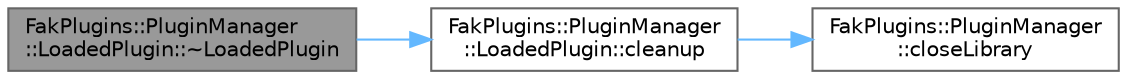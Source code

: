 digraph "FakPlugins::PluginManager::LoadedPlugin::~LoadedPlugin"
{
 // LATEX_PDF_SIZE
  bgcolor="transparent";
  edge [fontname=Helvetica,fontsize=10,labelfontname=Helvetica,labelfontsize=10];
  node [fontname=Helvetica,fontsize=10,shape=box,height=0.2,width=0.4];
  rankdir="LR";
  Node1 [id="Node000001",label="FakPlugins::PluginManager\l::LoadedPlugin::~LoadedPlugin",height=0.2,width=0.4,color="gray40", fillcolor="grey60", style="filled", fontcolor="black",tooltip=" "];
  Node1 -> Node2 [id="edge1_Node000001_Node000002",color="steelblue1",style="solid",tooltip=" "];
  Node2 [id="Node000002",label="FakPlugins::PluginManager\l::LoadedPlugin::cleanup",height=0.2,width=0.4,color="grey40", fillcolor="white", style="filled",URL="$structFakPlugins_1_1PluginManager_1_1LoadedPlugin.html#a922134a12406cdc6d95e620963268b3c",tooltip=" "];
  Node2 -> Node3 [id="edge2_Node000002_Node000003",color="steelblue1",style="solid",tooltip=" "];
  Node3 [id="Node000003",label="FakPlugins::PluginManager\l::closeLibrary",height=0.2,width=0.4,color="grey40", fillcolor="white", style="filled",URL="$classFakPlugins_1_1PluginManager.html#a435b6e8da3de5dbae86332e452ee3370",tooltip=" "];
}
